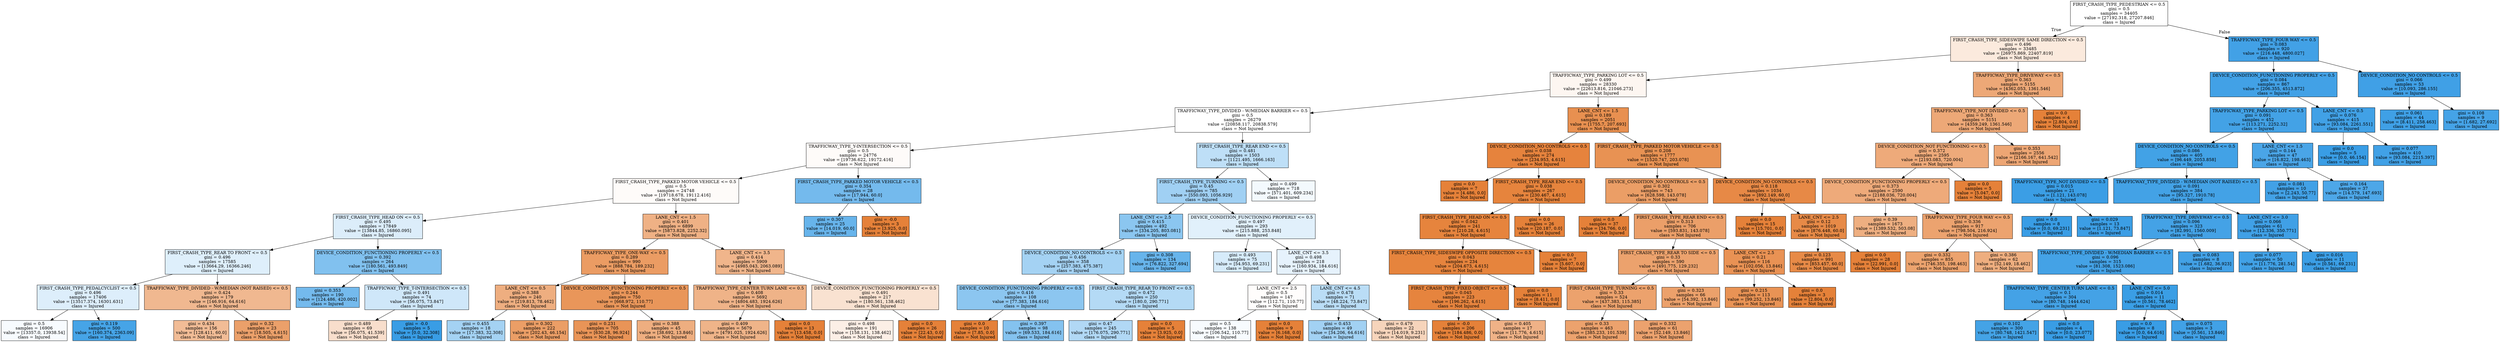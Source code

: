 digraph Tree {
node [shape=box, style="filled", color="black"] ;
0 [label="FIRST_CRASH_TYPE_PEDESTRIAN <= 0.5\ngini = 0.5\nsamples = 34405\nvalue = [27192.318, 27207.846]\nclass = Injured", fillcolor="#ffffff"] ;
1 [label="FIRST_CRASH_TYPE_SIDESWIPE SAME DIRECTION <= 0.5\ngini = 0.496\nsamples = 33485\nvalue = [26975.869, 22407.819]\nclass = Not Injured", fillcolor="#fbeadd"] ;
0 -> 1 [labeldistance=2.5, labelangle=45, headlabel="True"] ;
2 [label="TRAFFICWAY_TYPE_PARKING LOT <= 0.5\ngini = 0.499\nsamples = 28330\nvalue = [22613.816, 21046.273]\nclass = Not Injured", fillcolor="#fdf6f1"] ;
1 -> 2 ;
3 [label="TRAFFICWAY_TYPE_DIVIDED - W/MEDIAN BARRIER <= 0.5\ngini = 0.5\nsamples = 26279\nvalue = [20858.117, 20838.579]\nclass = Not Injured", fillcolor="#ffffff"] ;
2 -> 3 ;
4 [label="TRAFFICWAY_TYPE_Y-INTERSECTION <= 0.5\ngini = 0.5\nsamples = 24776\nvalue = [19736.622, 19172.416]\nclass = Not Injured", fillcolor="#fefbf9"] ;
3 -> 4 ;
5 [label="FIRST_CRASH_TYPE_PARKED MOTOR VEHICLE <= 0.5\ngini = 0.5\nsamples = 24748\nvalue = [19718.678, 19112.416]\nclass = Not Injured", fillcolor="#fefbf9"] ;
4 -> 5 ;
6 [label="FIRST_CRASH_TYPE_HEAD ON <= 0.5\ngini = 0.495\nsamples = 17849\nvalue = [13844.85, 16860.095]\nclass = Injured", fillcolor="#dcedfa"] ;
5 -> 6 ;
7 [label="FIRST_CRASH_TYPE_REAR TO FRONT <= 0.5\ngini = 0.496\nsamples = 17585\nvalue = [13664.29, 16366.246]\nclass = Injured", fillcolor="#deeffb"] ;
6 -> 7 ;
8 [label="FIRST_CRASH_TYPE_PEDALCYCLIST <= 0.5\ngini = 0.496\nsamples = 17406\nvalue = [13517.374, 16301.631]\nclass = Injured", fillcolor="#ddeefb"] ;
7 -> 8 ;
9 [label="gini = 0.5\nsamples = 16906\nvalue = [13357.0, 13938.54]\nclass = Injured", fillcolor="#f7fbfe"] ;
8 -> 9 ;
10 [label="gini = 0.119\nsamples = 500\nvalue = [160.374, 2363.09]\nclass = Injured", fillcolor="#46a4e7"] ;
8 -> 10 ;
11 [label="TRAFFICWAY_TYPE_DIVIDED - W/MEDIAN (NOT RAISED) <= 0.5\ngini = 0.424\nsamples = 179\nvalue = [146.916, 64.616]\nclass = Not Injured", fillcolor="#f0b890"] ;
7 -> 11 ;
12 [label="gini = 0.434\nsamples = 156\nvalue = [128.411, 60.0]\nclass = Not Injured", fillcolor="#f1bc96"] ;
11 -> 12 ;
13 [label="gini = 0.32\nsamples = 23\nvalue = [18.505, 4.615]\nclass = Not Injured", fillcolor="#eba06a"] ;
11 -> 13 ;
14 [label="DEVICE_CONDITION_FUNCTIONING PROPERLY <= 0.5\ngini = 0.392\nsamples = 264\nvalue = [180.561, 493.849]\nclass = Injured", fillcolor="#81c1ef"] ;
6 -> 14 ;
15 [label="gini = 0.353\nsamples = 190\nvalue = [124.486, 420.002]\nclass = Injured", fillcolor="#74baed"] ;
14 -> 15 ;
16 [label="TRAFFICWAY_TYPE_T-INTERSECTION <= 0.5\ngini = 0.491\nsamples = 74\nvalue = [56.075, 73.847]\nclass = Injured", fillcolor="#cfe7f9"] ;
14 -> 16 ;
17 [label="gini = 0.489\nsamples = 69\nvalue = [56.075, 41.539]\nclass = Not Injured", fillcolor="#f8decc"] ;
16 -> 17 ;
18 [label="gini = -0.0\nsamples = 5\nvalue = [0.0, 32.308]\nclass = Injured", fillcolor="#399de5"] ;
16 -> 18 ;
19 [label="LANE_CNT <= 1.5\ngini = 0.401\nsamples = 6899\nvalue = [5873.828, 2252.32]\nclass = Not Injured", fillcolor="#efb185"] ;
5 -> 19 ;
20 [label="TRAFFICWAY_TYPE_ONE-WAY <= 0.5\ngini = 0.289\nsamples = 990\nvalue = [888.784, 189.232]\nclass = Not Injured", fillcolor="#eb9c63"] ;
19 -> 20 ;
21 [label="LANE_CNT <= 0.5\ngini = 0.388\nsamples = 240\nvalue = [219.813, 78.462]\nclass = Not Injured", fillcolor="#eeae80"] ;
20 -> 21 ;
22 [label="gini = 0.455\nsamples = 18\nvalue = [17.383, 32.308]\nclass = Injured", fillcolor="#a4d2f3"] ;
21 -> 22 ;
23 [label="gini = 0.302\nsamples = 222\nvalue = [202.43, 46.154]\nclass = Not Injured", fillcolor="#eb9e66"] ;
21 -> 23 ;
24 [label="DEVICE_CONDITION_FUNCTIONING PROPERLY <= 0.5\ngini = 0.244\nsamples = 750\nvalue = [668.972, 110.77]\nclass = Not Injured", fillcolor="#e9965a"] ;
20 -> 24 ;
25 [label="gini = 0.231\nsamples = 705\nvalue = [630.28, 96.924]\nclass = Not Injured", fillcolor="#e99457"] ;
24 -> 25 ;
26 [label="gini = 0.388\nsamples = 45\nvalue = [38.692, 13.846]\nclass = Not Injured", fillcolor="#eeae80"] ;
24 -> 26 ;
27 [label="LANE_CNT <= 3.5\ngini = 0.414\nsamples = 5909\nvalue = [4985.043, 2063.089]\nclass = Not Injured", fillcolor="#f0b58b"] ;
19 -> 27 ;
28 [label="TRAFFICWAY_TYPE_CENTER TURN LANE <= 0.5\ngini = 0.408\nsamples = 5692\nvalue = [4804.483, 1924.626]\nclass = Not Injured", fillcolor="#efb388"] ;
27 -> 28 ;
29 [label="gini = 0.409\nsamples = 5679\nvalue = [4791.025, 1924.626]\nclass = Not Injured", fillcolor="#efb489"] ;
28 -> 29 ;
30 [label="gini = 0.0\nsamples = 13\nvalue = [13.458, 0.0]\nclass = Not Injured", fillcolor="#e58139"] ;
28 -> 30 ;
31 [label="DEVICE_CONDITION_FUNCTIONING PROPERLY <= 0.5\ngini = 0.491\nsamples = 217\nvalue = [180.561, 138.462]\nclass = Not Injured", fillcolor="#f9e2d1"] ;
27 -> 31 ;
32 [label="gini = 0.498\nsamples = 191\nvalue = [158.131, 138.462]\nclass = Not Injured", fillcolor="#fcefe6"] ;
31 -> 32 ;
33 [label="gini = 0.0\nsamples = 26\nvalue = [22.43, 0.0]\nclass = Not Injured", fillcolor="#e58139"] ;
31 -> 33 ;
34 [label="FIRST_CRASH_TYPE_PARKED MOTOR VEHICLE <= 0.5\ngini = 0.354\nsamples = 28\nvalue = [17.944, 60.0]\nclass = Injured", fillcolor="#74baed"] ;
4 -> 34 ;
35 [label="gini = 0.307\nsamples = 25\nvalue = [14.019, 60.0]\nclass = Injured", fillcolor="#67b4eb"] ;
34 -> 35 ;
36 [label="gini = -0.0\nsamples = 3\nvalue = [3.925, 0.0]\nclass = Not Injured", fillcolor="#e58139"] ;
34 -> 36 ;
37 [label="FIRST_CRASH_TYPE_REAR END <= 0.5\ngini = 0.481\nsamples = 1503\nvalue = [1121.495, 1666.163]\nclass = Injured", fillcolor="#bedff7"] ;
3 -> 37 ;
38 [label="FIRST_CRASH_TYPE_TURNING <= 0.5\ngini = 0.45\nsamples = 785\nvalue = [550.093, 1056.929]\nclass = Injured", fillcolor="#a0d0f3"] ;
37 -> 38 ;
39 [label="LANE_CNT <= 2.5\ngini = 0.415\nsamples = 492\nvalue = [334.205, 803.081]\nclass = Injured", fillcolor="#8bc6f0"] ;
38 -> 39 ;
40 [label="DEVICE_CONDITION_NO CONTROLS <= 0.5\ngini = 0.456\nsamples = 358\nvalue = [257.383, 475.387]\nclass = Injured", fillcolor="#a4d2f3"] ;
39 -> 40 ;
41 [label="DEVICE_CONDITION_FUNCTIONING PROPERLY <= 0.5\ngini = 0.416\nsamples = 108\nvalue = [77.383, 184.616]\nclass = Injured", fillcolor="#8cc6f0"] ;
40 -> 41 ;
42 [label="gini = 0.0\nsamples = 10\nvalue = [7.85, 0.0]\nclass = Not Injured", fillcolor="#e58139"] ;
41 -> 42 ;
43 [label="gini = 0.397\nsamples = 98\nvalue = [69.533, 184.616]\nclass = Injured", fillcolor="#84c2ef"] ;
41 -> 43 ;
44 [label="FIRST_CRASH_TYPE_REAR TO FRONT <= 0.5\ngini = 0.472\nsamples = 250\nvalue = [180.0, 290.771]\nclass = Injured", fillcolor="#b4daf5"] ;
40 -> 44 ;
45 [label="gini = 0.47\nsamples = 245\nvalue = [176.075, 290.771]\nclass = Injured", fillcolor="#b1d8f5"] ;
44 -> 45 ;
46 [label="gini = 0.0\nsamples = 5\nvalue = [3.925, 0.0]\nclass = Not Injured", fillcolor="#e58139"] ;
44 -> 46 ;
47 [label="gini = 0.308\nsamples = 134\nvalue = [76.822, 327.694]\nclass = Injured", fillcolor="#67b4eb"] ;
39 -> 47 ;
48 [label="DEVICE_CONDITION_FUNCTIONING PROPERLY <= 0.5\ngini = 0.497\nsamples = 293\nvalue = [215.888, 253.848]\nclass = Injured", fillcolor="#e1f0fb"] ;
38 -> 48 ;
49 [label="gini = 0.493\nsamples = 75\nvalue = [54.953, 69.231]\nclass = Injured", fillcolor="#d6ebfa"] ;
48 -> 49 ;
50 [label="LANE_CNT <= 3.5\ngini = 0.498\nsamples = 218\nvalue = [160.934, 184.616]\nclass = Injured", fillcolor="#e6f2fc"] ;
48 -> 50 ;
51 [label="LANE_CNT <= 2.5\ngini = 0.5\nsamples = 147\nvalue = [112.71, 110.77]\nclass = Not Injured", fillcolor="#fffdfc"] ;
50 -> 51 ;
52 [label="gini = 0.5\nsamples = 138\nvalue = [106.542, 110.77]\nclass = Injured", fillcolor="#f7fbfe"] ;
51 -> 52 ;
53 [label="gini = 0.0\nsamples = 9\nvalue = [6.168, 0.0]\nclass = Not Injured", fillcolor="#e58139"] ;
51 -> 53 ;
54 [label="LANE_CNT <= 4.5\ngini = 0.478\nsamples = 71\nvalue = [48.224, 73.847]\nclass = Injured", fillcolor="#baddf6"] ;
50 -> 54 ;
55 [label="gini = 0.453\nsamples = 49\nvalue = [34.206, 64.616]\nclass = Injured", fillcolor="#a2d1f3"] ;
54 -> 55 ;
56 [label="gini = 0.479\nsamples = 22\nvalue = [14.019, 9.231]\nclass = Not Injured", fillcolor="#f6d4bb"] ;
54 -> 56 ;
57 [label="gini = 0.499\nsamples = 718\nvalue = [571.401, 609.234]\nclass = Injured", fillcolor="#f3f9fd"] ;
37 -> 57 ;
58 [label="LANE_CNT <= 1.5\ngini = 0.189\nsamples = 2051\nvalue = [1755.7, 207.693]\nclass = Not Injured", fillcolor="#e89050"] ;
2 -> 58 ;
59 [label="DEVICE_CONDITION_NO CONTROLS <= 0.5\ngini = 0.038\nsamples = 274\nvalue = [234.953, 4.615]\nclass = Not Injured", fillcolor="#e6833d"] ;
58 -> 59 ;
60 [label="gini = 0.0\nsamples = 7\nvalue = [4.486, 0.0]\nclass = Not Injured", fillcolor="#e58139"] ;
59 -> 60 ;
61 [label="FIRST_CRASH_TYPE_REAR END <= 0.5\ngini = 0.038\nsamples = 267\nvalue = [230.467, 4.615]\nclass = Not Injured", fillcolor="#e6843d"] ;
59 -> 61 ;
62 [label="FIRST_CRASH_TYPE_HEAD ON <= 0.5\ngini = 0.042\nsamples = 241\nvalue = [210.28, 4.615]\nclass = Not Injured", fillcolor="#e6843d"] ;
61 -> 62 ;
63 [label="FIRST_CRASH_TYPE_SIDESWIPE OPPOSITE DIRECTION <= 0.5\ngini = 0.043\nsamples = 234\nvalue = [204.673, 4.615]\nclass = Not Injured", fillcolor="#e6843d"] ;
62 -> 63 ;
64 [label="FIRST_CRASH_TYPE_FIXED OBJECT <= 0.5\ngini = 0.045\nsamples = 223\nvalue = [196.262, 4.615]\nclass = Not Injured", fillcolor="#e6843e"] ;
63 -> 64 ;
65 [label="gini = -0.0\nsamples = 206\nvalue = [184.486, 0.0]\nclass = Not Injured", fillcolor="#e58139"] ;
64 -> 65 ;
66 [label="gini = 0.405\nsamples = 17\nvalue = [11.776, 4.615]\nclass = Not Injured", fillcolor="#efb287"] ;
64 -> 66 ;
67 [label="gini = 0.0\nsamples = 11\nvalue = [8.411, 0.0]\nclass = Not Injured", fillcolor="#e58139"] ;
63 -> 67 ;
68 [label="gini = 0.0\nsamples = 7\nvalue = [5.607, 0.0]\nclass = Not Injured", fillcolor="#e58139"] ;
62 -> 68 ;
69 [label="gini = 0.0\nsamples = 26\nvalue = [20.187, 0.0]\nclass = Not Injured", fillcolor="#e58139"] ;
61 -> 69 ;
70 [label="FIRST_CRASH_TYPE_PARKED MOTOR VEHICLE <= 0.5\ngini = 0.208\nsamples = 1777\nvalue = [1520.747, 203.078]\nclass = Not Injured", fillcolor="#e89253"] ;
58 -> 70 ;
71 [label="DEVICE_CONDITION_NO CONTROLS <= 0.5\ngini = 0.302\nsamples = 743\nvalue = [628.598, 143.078]\nclass = Not Injured", fillcolor="#eb9e66"] ;
70 -> 71 ;
72 [label="gini = 0.0\nsamples = 37\nvalue = [34.766, 0.0]\nclass = Not Injured", fillcolor="#e58139"] ;
71 -> 72 ;
73 [label="FIRST_CRASH_TYPE_REAR END <= 0.5\ngini = 0.313\nsamples = 706\nvalue = [593.831, 143.078]\nclass = Not Injured", fillcolor="#eb9f69"] ;
71 -> 73 ;
74 [label="FIRST_CRASH_TYPE_REAR TO SIDE <= 0.5\ngini = 0.33\nsamples = 590\nvalue = [491.775, 129.232]\nclass = Not Injured", fillcolor="#eca26d"] ;
73 -> 74 ;
75 [label="FIRST_CRASH_TYPE_TURNING <= 0.5\ngini = 0.33\nsamples = 524\nvalue = [437.383, 115.385]\nclass = Not Injured", fillcolor="#eca26d"] ;
74 -> 75 ;
76 [label="gini = 0.33\nsamples = 463\nvalue = [385.233, 101.539]\nclass = Not Injured", fillcolor="#eca26d"] ;
75 -> 76 ;
77 [label="gini = 0.332\nsamples = 61\nvalue = [52.149, 13.846]\nclass = Not Injured", fillcolor="#eca26e"] ;
75 -> 77 ;
78 [label="gini = 0.323\nsamples = 66\nvalue = [54.392, 13.846]\nclass = Not Injured", fillcolor="#eca16b"] ;
74 -> 78 ;
79 [label="LANE_CNT <= 2.5\ngini = 0.21\nsamples = 116\nvalue = [102.056, 13.846]\nclass = Not Injured", fillcolor="#e99254"] ;
73 -> 79 ;
80 [label="gini = 0.215\nsamples = 113\nvalue = [99.252, 13.846]\nclass = Not Injured", fillcolor="#e99355"] ;
79 -> 80 ;
81 [label="gini = 0.0\nsamples = 3\nvalue = [2.804, 0.0]\nclass = Not Injured", fillcolor="#e58139"] ;
79 -> 81 ;
82 [label="DEVICE_CONDITION_NO CONTROLS <= 0.5\ngini = 0.118\nsamples = 1034\nvalue = [892.149, 60.0]\nclass = Not Injured", fillcolor="#e78946"] ;
70 -> 82 ;
83 [label="gini = 0.0\nsamples = 15\nvalue = [15.701, 0.0]\nclass = Not Injured", fillcolor="#e58139"] ;
82 -> 83 ;
84 [label="LANE_CNT <= 2.5\ngini = 0.12\nsamples = 1019\nvalue = [876.448, 60.0]\nclass = Not Injured", fillcolor="#e78a47"] ;
82 -> 84 ;
85 [label="gini = 0.123\nsamples = 991\nvalue = [853.457, 60.0]\nclass = Not Injured", fillcolor="#e78a47"] ;
84 -> 85 ;
86 [label="gini = 0.0\nsamples = 28\nvalue = [22.991, 0.0]\nclass = Not Injured", fillcolor="#e58139"] ;
84 -> 86 ;
87 [label="TRAFFICWAY_TYPE_DRIVEWAY <= 0.5\ngini = 0.363\nsamples = 5155\nvalue = [4362.053, 1361.546]\nclass = Not Injured", fillcolor="#eda877"] ;
1 -> 87 ;
88 [label="TRAFFICWAY_TYPE_NOT DIVIDED <= 0.5\ngini = 0.363\nsamples = 5151\nvalue = [4359.249, 1361.546]\nclass = Not Injured", fillcolor="#eda877"] ;
87 -> 88 ;
89 [label="DEVICE_CONDITION_NOT FUNCTIONING <= 0.5\ngini = 0.372\nsamples = 2595\nvalue = [2193.083, 720.004]\nclass = Not Injured", fillcolor="#eeaa7a"] ;
88 -> 89 ;
90 [label="DEVICE_CONDITION_FUNCTIONING PROPERLY <= 0.5\ngini = 0.373\nsamples = 2590\nvalue = [2188.036, 720.004]\nclass = Not Injured", fillcolor="#eeaa7a"] ;
89 -> 90 ;
91 [label="gini = 0.39\nsamples = 1673\nvalue = [1389.532, 503.08]\nclass = Not Injured", fillcolor="#eeaf81"] ;
90 -> 91 ;
92 [label="TRAFFICWAY_TYPE_FOUR WAY <= 0.5\ngini = 0.336\nsamples = 917\nvalue = [798.504, 216.924]\nclass = Not Injured", fillcolor="#eca36f"] ;
90 -> 92 ;
93 [label="gini = 0.332\nsamples = 855\nvalue = [746.355, 198.463]\nclass = Not Injured", fillcolor="#eca36e"] ;
92 -> 93 ;
94 [label="gini = 0.386\nsamples = 62\nvalue = [52.149, 18.462]\nclass = Not Injured", fillcolor="#eeae7f"] ;
92 -> 94 ;
95 [label="gini = 0.0\nsamples = 5\nvalue = [5.047, 0.0]\nclass = Not Injured", fillcolor="#e58139"] ;
89 -> 95 ;
96 [label="gini = 0.353\nsamples = 2556\nvalue = [2166.167, 641.542]\nclass = Not Injured", fillcolor="#eda674"] ;
88 -> 96 ;
97 [label="gini = 0.0\nsamples = 4\nvalue = [2.804, 0.0]\nclass = Not Injured", fillcolor="#e58139"] ;
87 -> 97 ;
98 [label="TRAFFICWAY_TYPE_FOUR WAY <= 0.5\ngini = 0.083\nsamples = 920\nvalue = [216.448, 4800.027]\nclass = Injured", fillcolor="#42a1e6"] ;
0 -> 98 [labeldistance=2.5, labelangle=-45, headlabel="False"] ;
99 [label="DEVICE_CONDITION_FUNCTIONING PROPERLY <= 0.5\ngini = 0.084\nsamples = 867\nvalue = [206.355, 4513.872]\nclass = Injured", fillcolor="#42a1e6"] ;
98 -> 99 ;
100 [label="TRAFFICWAY_TYPE_PARKING LOT <= 0.5\ngini = 0.091\nsamples = 452\nvalue = [113.271, 2252.32]\nclass = Injured", fillcolor="#43a2e6"] ;
99 -> 100 ;
101 [label="DEVICE_CONDITION_NO CONTROLS <= 0.5\ngini = 0.086\nsamples = 405\nvalue = [96.449, 2053.858]\nclass = Injured", fillcolor="#42a2e6"] ;
100 -> 101 ;
102 [label="TRAFFICWAY_TYPE_NOT DIVIDED <= 0.5\ngini = 0.015\nsamples = 21\nvalue = [1.121, 143.078]\nclass = Injured", fillcolor="#3b9ee5"] ;
101 -> 102 ;
103 [label="gini = 0.0\nsamples = 8\nvalue = [0.0, 69.231]\nclass = Injured", fillcolor="#399de5"] ;
102 -> 103 ;
104 [label="gini = 0.029\nsamples = 13\nvalue = [1.121, 73.847]\nclass = Injured", fillcolor="#3c9ee5"] ;
102 -> 104 ;
105 [label="TRAFFICWAY_TYPE_DIVIDED - W/MEDIAN (NOT RAISED) <= 0.5\ngini = 0.091\nsamples = 384\nvalue = [95.327, 1910.78]\nclass = Injured", fillcolor="#43a2e6"] ;
101 -> 105 ;
106 [label="TRAFFICWAY_TYPE_DRIVEWAY <= 0.5\ngini = 0.096\nsamples = 323\nvalue = [82.991, 1560.009]\nclass = Injured", fillcolor="#44a2e6"] ;
105 -> 106 ;
107 [label="TRAFFICWAY_TYPE_DIVIDED - W/MEDIAN BARRIER <= 0.5\ngini = 0.096\nsamples = 315\nvalue = [81.308, 1523.086]\nclass = Injured", fillcolor="#44a2e6"] ;
106 -> 107 ;
108 [label="TRAFFICWAY_TYPE_CENTER TURN LANE <= 0.5\ngini = 0.1\nsamples = 304\nvalue = [80.748, 1444.624]\nclass = Injured", fillcolor="#44a2e6"] ;
107 -> 108 ;
109 [label="gini = 0.102\nsamples = 300\nvalue = [80.748, 1421.547]\nclass = Injured", fillcolor="#44a3e6"] ;
108 -> 109 ;
110 [label="gini = 0.0\nsamples = 4\nvalue = [0.0, 23.077]\nclass = Injured", fillcolor="#399de5"] ;
108 -> 110 ;
111 [label="LANE_CNT <= 5.0\ngini = 0.014\nsamples = 11\nvalue = [0.561, 78.462]\nclass = Injured", fillcolor="#3a9ee5"] ;
107 -> 111 ;
112 [label="gini = 0.0\nsamples = 8\nvalue = [0.0, 64.616]\nclass = Injured", fillcolor="#399de5"] ;
111 -> 112 ;
113 [label="gini = 0.075\nsamples = 3\nvalue = [0.561, 13.846]\nclass = Injured", fillcolor="#41a1e6"] ;
111 -> 113 ;
114 [label="gini = 0.083\nsamples = 8\nvalue = [1.682, 36.923]\nclass = Injured", fillcolor="#42a1e6"] ;
106 -> 114 ;
115 [label="LANE_CNT <= 3.0\ngini = 0.066\nsamples = 61\nvalue = [12.336, 350.771]\nclass = Injured", fillcolor="#40a0e6"] ;
105 -> 115 ;
116 [label="gini = 0.077\nsamples = 50\nvalue = [11.776, 281.54]\nclass = Injured", fillcolor="#41a1e6"] ;
115 -> 116 ;
117 [label="gini = 0.016\nsamples = 11\nvalue = [0.561, 69.231]\nclass = Injured", fillcolor="#3b9ee5"] ;
115 -> 117 ;
118 [label="LANE_CNT <= 1.5\ngini = 0.144\nsamples = 47\nvalue = [16.822, 198.463]\nclass = Injured", fillcolor="#4aa5e7"] ;
100 -> 118 ;
119 [label="gini = 0.081\nsamples = 10\nvalue = [2.243, 50.77]\nclass = Injured", fillcolor="#42a1e6"] ;
118 -> 119 ;
120 [label="gini = 0.164\nsamples = 37\nvalue = [14.579, 147.693]\nclass = Injured", fillcolor="#4da7e8"] ;
118 -> 120 ;
121 [label="LANE_CNT <= 0.5\ngini = 0.076\nsamples = 415\nvalue = [93.084, 2261.551]\nclass = Injured", fillcolor="#41a1e6"] ;
99 -> 121 ;
122 [label="gini = 0.0\nsamples = 5\nvalue = [0.0, 46.154]\nclass = Injured", fillcolor="#399de5"] ;
121 -> 122 ;
123 [label="gini = 0.077\nsamples = 410\nvalue = [93.084, 2215.397]\nclass = Injured", fillcolor="#41a1e6"] ;
121 -> 123 ;
124 [label="DEVICE_CONDITION_NO CONTROLS <= 0.5\ngini = 0.066\nsamples = 53\nvalue = [10.093, 286.155]\nclass = Injured", fillcolor="#40a0e6"] ;
98 -> 124 ;
125 [label="gini = 0.061\nsamples = 44\nvalue = [8.411, 258.463]\nclass = Injured", fillcolor="#3fa0e6"] ;
124 -> 125 ;
126 [label="gini = 0.108\nsamples = 9\nvalue = [1.682, 27.692]\nclass = Injured", fillcolor="#45a3e7"] ;
124 -> 126 ;
}
